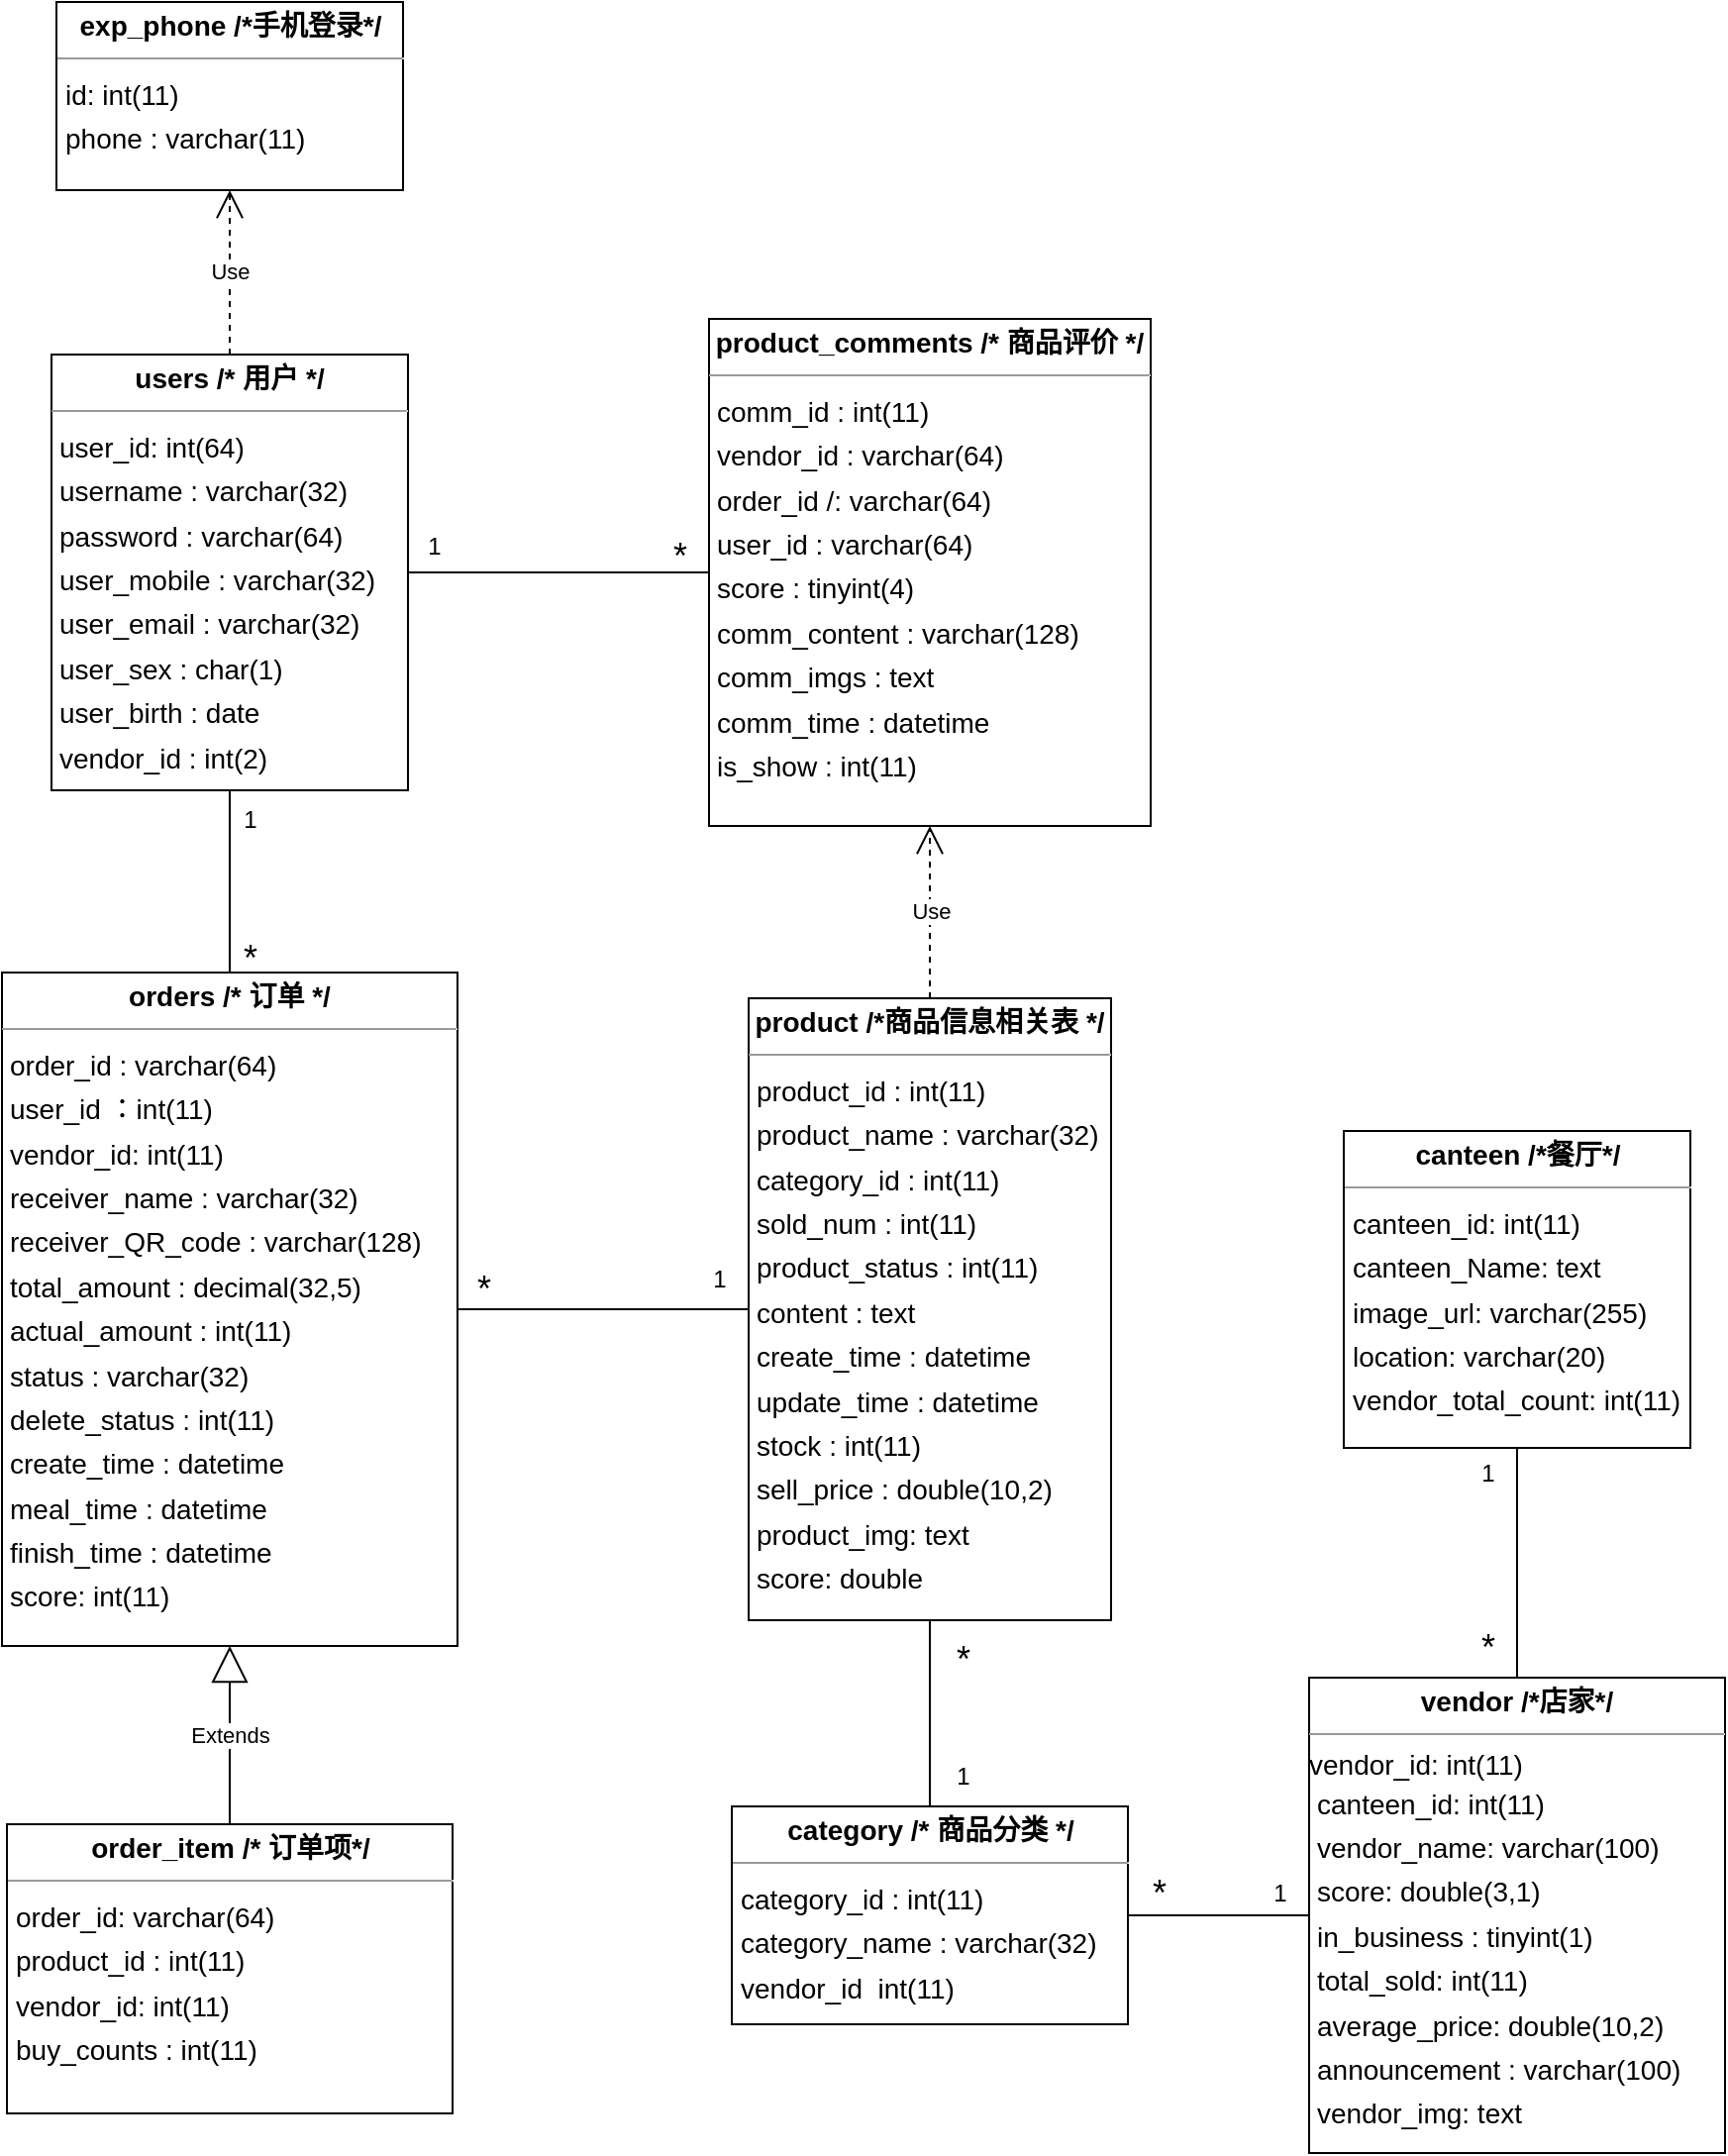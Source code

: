 <mxfile version="21.3.2" type="device">
  <diagram id="fH5yLPjcCC4X6XXN7Yjo" name="第 1 页">
    <mxGraphModel dx="2196" dy="1373" grid="1" gridSize="10" guides="1" tooltips="1" connect="1" arrows="1" fold="1" page="0" pageScale="1" pageWidth="827" pageHeight="1169" background="none" math="0" shadow="0">
      <root>
        <mxCell id="0" />
        <mxCell id="1" parent="0" />
        <mxCell id="node1" value="&lt;p style=&quot;margin:0px;margin-top:4px;text-align:center;&quot;&gt;&lt;b&gt;canteen /*餐厅*/&lt;/b&gt;&lt;/p&gt;&lt;hr size=&quot;1&quot;&gt;&lt;p style=&quot;margin:0 0 0 4px;line-height:1.6;&quot;&gt;canteen_id: int(11)&lt;br&gt;&lt;/p&gt;&lt;p style=&quot;margin:0 0 0 4px;line-height:1.6;&quot;&gt; canteen_Name: text&lt;br&gt; image_url: varchar(255)&lt;br&gt; location: varchar(20)&lt;br&gt; vendor_total_count: int(11)&lt;/p&gt;" style="verticalAlign=top;align=left;overflow=fill;fontSize=14;fontFamily=Helvetica;html=1;rounded=0;shadow=0;comic=0;labelBackgroundColor=none;strokeWidth=1;" parent="1" vertex="1">
          <mxGeometry x="-162.5" y="-170" width="175" height="160" as="geometry" />
        </mxCell>
        <mxCell id="node3" value="&lt;p style=&quot;margin:0px;margin-top:4px;text-align:center;&quot;&gt;&lt;b&gt;category  /* 商品分类 */&lt;/b&gt;&lt;/p&gt;&lt;hr size=&quot;1&quot;&gt;&lt;p style=&quot;margin:0 0 0 4px;line-height:1.6;&quot;&gt;category_id : int(11)&lt;br&gt;&lt;/p&gt;&lt;p style=&quot;margin:0 0 0 4px;line-height:1.6;&quot;&gt; category_name : varchar(32)&lt;br&gt; vendor_id&amp;nbsp; int(11)&lt;/p&gt;" style="verticalAlign=top;align=left;overflow=fill;fontSize=14;fontFamily=Helvetica;html=1;rounded=0;shadow=0;comic=0;labelBackgroundColor=none;strokeWidth=1;" parent="1" vertex="1">
          <mxGeometry x="-471.5" y="171" width="200" height="110" as="geometry" />
        </mxCell>
        <mxCell id="node0" value="&lt;p style=&quot;margin:0px;margin-top:4px;text-align:center;&quot;&gt;&lt;b&gt;exp_phone /*手机登录*/&lt;/b&gt;&lt;/p&gt;&lt;hr size=&quot;1&quot;&gt;&lt;p style=&quot;margin:0 0 0 4px;line-height:1.6;&quot;&gt;id: int(11)&lt;br&gt;&lt;/p&gt;&lt;p style=&quot;margin:0 0 0 4px;line-height:1.6;&quot;&gt; phone : varchar(11)&lt;/p&gt;&lt;p style=&quot;margin:0 0 0 4px;line-height:1.6;&quot;&gt;&lt;br&gt;&lt;/p&gt;" style="verticalAlign=top;align=left;overflow=fill;fontSize=14;fontFamily=Helvetica;html=1;rounded=0;shadow=0;comic=0;labelBackgroundColor=none;strokeWidth=1;" parent="1" vertex="1">
          <mxGeometry x="-812.5" y="-740" width="175" height="95" as="geometry" />
        </mxCell>
        <mxCell id="node8" value="&lt;p style=&quot;margin:0px;margin-top:4px;text-align:center;&quot;&gt;&lt;b&gt;order_item  /* 订单项*/&lt;/b&gt;&lt;/p&gt;&lt;hr size=&quot;1&quot;&gt;&lt;p style=&quot;margin:0 0 0 4px;line-height:1.6;&quot;&gt; order_id: varchar(64)&lt;br&gt; product_id : int(11)&lt;br&gt; vendor_id: int(11)&lt;br&gt; buy_counts : int(11)&lt;/p&gt;" style="verticalAlign=top;align=left;overflow=fill;fontSize=14;fontFamily=Helvetica;html=1;rounded=0;shadow=0;comic=0;labelBackgroundColor=none;strokeWidth=1;" parent="1" vertex="1">
          <mxGeometry x="-837.5" y="180" width="225" height="146" as="geometry" />
        </mxCell>
        <mxCell id="node2" value="&lt;p style=&quot;margin:0px;margin-top:4px;text-align:center;&quot;&gt;&lt;b&gt;orders  /* 订单  */&lt;/b&gt;&lt;/p&gt;&lt;hr size=&quot;1&quot;&gt;&lt;p style=&quot;margin:0 0 0 4px;line-height:1.6;&quot;&gt;order_id : varchar(64)&lt;br&gt;&lt;/p&gt;&lt;p style=&quot;margin:0 0 0 4px;line-height:1.6;&quot;&gt; user_id ：int(11)&lt;br&gt; vendor_id: int(11)&lt;br&gt; receiver_name : varchar(32)&lt;br&gt; receiver_QR_code : varchar(128)&lt;br&gt; total_amount : decimal(32,5)&lt;br&gt; actual_amount : int(11)&lt;br&gt; status : varchar(32)&lt;br&gt; delete_status : int(11)&lt;br&gt; create_time : datetime&lt;br&gt; meal_time : datetime&lt;br&gt; finish_time : datetime&lt;br&gt; score: int(11)&lt;/p&gt;" style="verticalAlign=top;align=left;overflow=fill;fontSize=14;fontFamily=Helvetica;html=1;rounded=0;shadow=0;comic=0;labelBackgroundColor=none;strokeWidth=1;" parent="1" vertex="1">
          <mxGeometry x="-840" y="-250" width="230" height="340" as="geometry" />
        </mxCell>
        <mxCell id="node5" value="&lt;p style=&quot;margin:0px;margin-top:4px;text-align:center;&quot;&gt;&lt;b&gt;product  /*商品信息相关表 */&lt;/b&gt;&lt;/p&gt;&lt;hr size=&quot;1&quot;&gt;&lt;p style=&quot;margin:0 0 0 4px;line-height:1.6;&quot;&gt;product_id : int(11)&lt;br&gt;&lt;/p&gt;&lt;p style=&quot;margin:0 0 0 4px;line-height:1.6;&quot;&gt; product_name : varchar(32)&lt;br&gt; category_id : int(11)&lt;br&gt; sold_num : int(11)&lt;br&gt; product_status : int(11)&lt;br&gt; content : text&lt;br&gt; create_time : datetime&lt;br&gt; update_time : datetime&lt;br&gt; stock : int(11)&lt;br&gt; sell_price : double(10,2)&lt;br&gt; product_img: text&lt;br&gt; score: double&lt;/p&gt;&lt;p style=&quot;margin:0 0 0 4px;line-height:1.6;&quot;&gt;&lt;br&gt;&lt;/p&gt;" style="verticalAlign=top;align=left;overflow=fill;fontSize=14;fontFamily=Helvetica;html=1;rounded=0;shadow=0;comic=0;labelBackgroundColor=none;strokeWidth=1;" parent="1" vertex="1">
          <mxGeometry x="-463" y="-237" width="183" height="314" as="geometry" />
        </mxCell>
        <mxCell id="node4" value="&lt;p style=&quot;margin:0px;margin-top:4px;text-align:center;&quot;&gt;&lt;b&gt;product_comments  /* 商品评价  */&lt;/b&gt;&lt;/p&gt;&lt;hr size=&quot;1&quot;&gt;&lt;p style=&quot;margin:0 0 0 4px;line-height:1.6;&quot;&gt;comm_id : int(11)&lt;br&gt;&lt;/p&gt;&lt;p style=&quot;margin:0 0 0 4px;line-height:1.6;&quot;&gt; vendor_id : varchar(64)&lt;br&gt; order_id /: varchar(64)&lt;br&gt; user_id : varchar(64)&lt;br&gt; score : tinyint(4)&lt;br&gt; comm_content : varchar(128)&lt;br&gt; comm_imgs : text&lt;br&gt; comm_time : datetime&lt;br&gt; is_show : int(11)&lt;/p&gt;&lt;p style=&quot;margin:0 0 0 4px;line-height:1.6;&quot;&gt;&lt;br&gt;&lt;/p&gt;" style="verticalAlign=top;align=left;overflow=fill;fontSize=14;fontFamily=Helvetica;html=1;rounded=0;shadow=0;comic=0;labelBackgroundColor=none;strokeWidth=1;" parent="1" vertex="1">
          <mxGeometry x="-483" y="-580" width="223" height="256" as="geometry" />
        </mxCell>
        <mxCell id="node7" value="&lt;p style=&quot;margin:0px;margin-top:4px;text-align:center;&quot;&gt;&lt;b&gt;users  /* 用户  */&lt;/b&gt;&lt;/p&gt;&lt;hr size=&quot;1&quot;&gt;&lt;p style=&quot;margin:0 0 0 4px;line-height:1.6;&quot;&gt;user_id: int(64)&lt;br&gt;&lt;/p&gt;&lt;p style=&quot;margin:0 0 0 4px;line-height:1.6;&quot;&gt; username : varchar(32)&lt;br&gt; password : varchar(64)&lt;br&gt; user_mobile : varchar(32)&lt;br&gt; user_email : varchar(32)&lt;br&gt; user_sex : char(1)&lt;br&gt; user_birth : date&lt;br&gt; vendor_id : int(2)&lt;/p&gt;&lt;p style=&quot;margin:0 0 0 4px;line-height:1.6;&quot;&gt;&lt;br&gt;&lt;/p&gt;" style="verticalAlign=top;align=left;overflow=fill;fontSize=14;fontFamily=Helvetica;html=1;rounded=0;shadow=0;comic=0;labelBackgroundColor=none;strokeWidth=1;" parent="1" vertex="1">
          <mxGeometry x="-815" y="-562" width="180" height="220" as="geometry" />
        </mxCell>
        <mxCell id="node6" value="&lt;p style=&quot;margin:0px;margin-top:4px;text-align:center;&quot;&gt;&lt;b&gt;vendor /*店家*/&lt;/b&gt;&lt;/p&gt;&lt;hr size=&quot;1&quot;&gt;vendor_id: int(11)&lt;p style=&quot;margin:0 0 0 4px;line-height:1.6;&quot;&gt;canteen_id: int(11)&lt;br&gt;&lt;/p&gt;&lt;p style=&quot;margin:0 0 0 4px;line-height:1.6;&quot;&gt; vendor_name: varchar(100)&lt;br&gt; score: double(3,1)&lt;br&gt; in_business : tinyint(1)&lt;br&gt; total_sold: int(11)&lt;br&gt; average_price: double(10,2)&lt;br&gt; announcement : varchar(100)&lt;br&gt; vendor_img: text&lt;/p&gt;" style="verticalAlign=top;align=left;overflow=fill;fontSize=14;fontFamily=Helvetica;html=1;rounded=0;shadow=0;comic=0;labelBackgroundColor=none;strokeWidth=1;" parent="1" vertex="1">
          <mxGeometry x="-180" y="106" width="210" height="240" as="geometry" />
        </mxCell>
        <mxCell id="F-AaCXNn75EQvuYhSON_-1" value="Extends" style="endArrow=block;endSize=16;endFill=0;html=1;rounded=0;entryX=0.5;entryY=1;entryDx=0;entryDy=0;" parent="1" source="node8" target="node2" edge="1">
          <mxGeometry width="160" relative="1" as="geometry">
            <mxPoint x="-690" y="280" as="sourcePoint" />
            <mxPoint x="-670" y="200" as="targetPoint" />
          </mxGeometry>
        </mxCell>
        <mxCell id="F-AaCXNn75EQvuYhSON_-2" value="" style="endArrow=none;html=1;rounded=0;entryX=0;entryY=0.5;entryDx=0;entryDy=0;exitX=1;exitY=0.5;exitDx=0;exitDy=0;" parent="1" source="node2" target="node5" edge="1">
          <mxGeometry width="50" height="50" relative="1" as="geometry">
            <mxPoint x="-560" y="120" as="sourcePoint" />
            <mxPoint x="-510" y="70" as="targetPoint" />
          </mxGeometry>
        </mxCell>
        <mxCell id="F-AaCXNn75EQvuYhSON_-5" value="Use" style="endArrow=open;endSize=12;dashed=1;html=1;rounded=0;exitX=0.5;exitY=0;exitDx=0;exitDy=0;entryX=0.5;entryY=1;entryDx=0;entryDy=0;" parent="1" source="node5" target="node4" edge="1">
          <mxGeometry x="0.012" width="160" relative="1" as="geometry">
            <mxPoint x="-790" y="-480" as="sourcePoint" />
            <mxPoint x="-630" y="-480" as="targetPoint" />
            <mxPoint as="offset" />
          </mxGeometry>
        </mxCell>
        <mxCell id="F-AaCXNn75EQvuYhSON_-8" value="" style="endArrow=none;html=1;rounded=0;entryX=0.5;entryY=0;entryDx=0;entryDy=0;exitX=0.5;exitY=1;exitDx=0;exitDy=0;" parent="1" source="node5" target="node3" edge="1">
          <mxGeometry width="50" height="50" relative="1" as="geometry">
            <mxPoint x="-580" y="230" as="sourcePoint" />
            <mxPoint x="-530" y="180" as="targetPoint" />
          </mxGeometry>
        </mxCell>
        <mxCell id="F-AaCXNn75EQvuYhSON_-10" value="Use" style="endArrow=open;endSize=12;dashed=1;html=1;rounded=0;exitX=0.5;exitY=0;exitDx=0;exitDy=0;entryX=0.5;entryY=1;entryDx=0;entryDy=0;" parent="1" source="node7" target="node0" edge="1">
          <mxGeometry x="0.012" width="160" relative="1" as="geometry">
            <mxPoint x="-725.53" y="-595" as="sourcePoint" />
            <mxPoint x="-690" y="-640" as="targetPoint" />
            <mxPoint as="offset" />
          </mxGeometry>
        </mxCell>
        <mxCell id="F-AaCXNn75EQvuYhSON_-11" value="" style="endArrow=none;html=1;rounded=0;entryX=0.5;entryY=0;entryDx=0;entryDy=0;exitX=0.5;exitY=1;exitDx=0;exitDy=0;" parent="1" source="node7" target="node2" edge="1">
          <mxGeometry width="50" height="50" relative="1" as="geometry">
            <mxPoint x="-930" y="-240" as="sourcePoint" />
            <mxPoint x="-880" y="-290" as="targetPoint" />
          </mxGeometry>
        </mxCell>
        <mxCell id="F-AaCXNn75EQvuYhSON_-12" value="" style="endArrow=none;html=1;rounded=0;entryX=0;entryY=0.5;entryDx=0;entryDy=0;exitX=1;exitY=0.5;exitDx=0;exitDy=0;" parent="1" source="node7" target="node4" edge="1">
          <mxGeometry width="50" height="50" relative="1" as="geometry">
            <mxPoint x="-600" y="-400" as="sourcePoint" />
            <mxPoint x="-550" y="-450" as="targetPoint" />
          </mxGeometry>
        </mxCell>
        <mxCell id="F-AaCXNn75EQvuYhSON_-13" value="" style="endArrow=none;html=1;rounded=0;entryX=0;entryY=0.5;entryDx=0;entryDy=0;exitX=1;exitY=0.5;exitDx=0;exitDy=0;" parent="1" source="node3" target="node6" edge="1">
          <mxGeometry width="50" height="50" relative="1" as="geometry">
            <mxPoint x="-380" y="370" as="sourcePoint" />
            <mxPoint x="-330" y="320" as="targetPoint" />
          </mxGeometry>
        </mxCell>
        <mxCell id="F-AaCXNn75EQvuYhSON_-14" value="" style="endArrow=none;html=1;rounded=0;entryX=0.5;entryY=0;entryDx=0;entryDy=0;exitX=0.5;exitY=1;exitDx=0;exitDy=0;" parent="1" source="node1" target="node6" edge="1">
          <mxGeometry width="50" height="50" relative="1" as="geometry">
            <mxPoint x="-230" y="90" as="sourcePoint" />
            <mxPoint x="-180" y="40" as="targetPoint" />
          </mxGeometry>
        </mxCell>
        <mxCell id="eKJ3jU2d0kADuzztPyA--1" value="1" style="text;html=1;align=center;verticalAlign=middle;resizable=0;points=[];autosize=1;strokeColor=none;fillColor=none;" vertex="1" parent="1">
          <mxGeometry x="-105" y="-12" width="30" height="30" as="geometry" />
        </mxCell>
        <mxCell id="eKJ3jU2d0kADuzztPyA--3" value="&lt;font style=&quot;font-size: 18px;&quot;&gt;*&lt;/font&gt;" style="text;html=1;align=center;verticalAlign=middle;resizable=0;points=[];autosize=1;strokeColor=none;fillColor=none;" vertex="1" parent="1">
          <mxGeometry x="-105" y="71" width="30" height="40" as="geometry" />
        </mxCell>
        <mxCell id="eKJ3jU2d0kADuzztPyA--4" value="1" style="text;html=1;align=center;verticalAlign=middle;resizable=0;points=[];autosize=1;strokeColor=none;fillColor=none;" vertex="1" parent="1">
          <mxGeometry x="-210" y="200" width="30" height="30" as="geometry" />
        </mxCell>
        <mxCell id="eKJ3jU2d0kADuzztPyA--5" value="&lt;font style=&quot;font-size: 18px;&quot;&gt;*&lt;/font&gt;" style="text;html=1;align=center;verticalAlign=middle;resizable=0;points=[];autosize=1;strokeColor=none;fillColor=none;" vertex="1" parent="1">
          <mxGeometry x="-271.5" y="195" width="30" height="40" as="geometry" />
        </mxCell>
        <mxCell id="eKJ3jU2d0kADuzztPyA--6" value="&lt;font style=&quot;font-size: 18px;&quot;&gt;*&lt;/font&gt;" style="text;html=1;align=center;verticalAlign=middle;resizable=0;points=[];autosize=1;strokeColor=none;fillColor=none;" vertex="1" parent="1">
          <mxGeometry x="-370" y="77" width="30" height="40" as="geometry" />
        </mxCell>
        <mxCell id="eKJ3jU2d0kADuzztPyA--7" value="1" style="text;html=1;align=center;verticalAlign=middle;resizable=0;points=[];autosize=1;strokeColor=none;fillColor=none;" vertex="1" parent="1">
          <mxGeometry x="-370" y="141" width="30" height="30" as="geometry" />
        </mxCell>
        <mxCell id="eKJ3jU2d0kADuzztPyA--8" value="1" style="text;html=1;align=center;verticalAlign=middle;resizable=0;points=[];autosize=1;strokeColor=none;fillColor=none;" vertex="1" parent="1">
          <mxGeometry x="-493" y="-110" width="30" height="30" as="geometry" />
        </mxCell>
        <mxCell id="eKJ3jU2d0kADuzztPyA--9" value="&lt;font style=&quot;font-size: 18px;&quot;&gt;*&lt;/font&gt;" style="text;html=1;align=center;verticalAlign=middle;resizable=0;points=[];autosize=1;strokeColor=none;fillColor=none;" vertex="1" parent="1">
          <mxGeometry x="-612.5" y="-110" width="30" height="40" as="geometry" />
        </mxCell>
        <mxCell id="eKJ3jU2d0kADuzztPyA--10" value="1" style="text;html=1;align=center;verticalAlign=middle;resizable=0;points=[];autosize=1;strokeColor=none;fillColor=none;" vertex="1" parent="1">
          <mxGeometry x="-730" y="-342" width="30" height="30" as="geometry" />
        </mxCell>
        <mxCell id="eKJ3jU2d0kADuzztPyA--11" value="&lt;font style=&quot;font-size: 18px;&quot;&gt;*&lt;/font&gt;" style="text;html=1;align=center;verticalAlign=middle;resizable=0;points=[];autosize=1;strokeColor=none;fillColor=none;" vertex="1" parent="1">
          <mxGeometry x="-730" y="-277" width="30" height="40" as="geometry" />
        </mxCell>
        <mxCell id="eKJ3jU2d0kADuzztPyA--12" value="1" style="text;html=1;align=center;verticalAlign=middle;resizable=0;points=[];autosize=1;strokeColor=none;fillColor=none;" vertex="1" parent="1">
          <mxGeometry x="-637.5" y="-480" width="30" height="30" as="geometry" />
        </mxCell>
        <mxCell id="eKJ3jU2d0kADuzztPyA--13" value="&lt;font style=&quot;font-size: 18px;&quot;&gt;*&lt;/font&gt;" style="text;html=1;align=center;verticalAlign=middle;resizable=0;points=[];autosize=1;strokeColor=none;fillColor=none;" vertex="1" parent="1">
          <mxGeometry x="-513" y="-480" width="30" height="40" as="geometry" />
        </mxCell>
      </root>
    </mxGraphModel>
  </diagram>
</mxfile>
